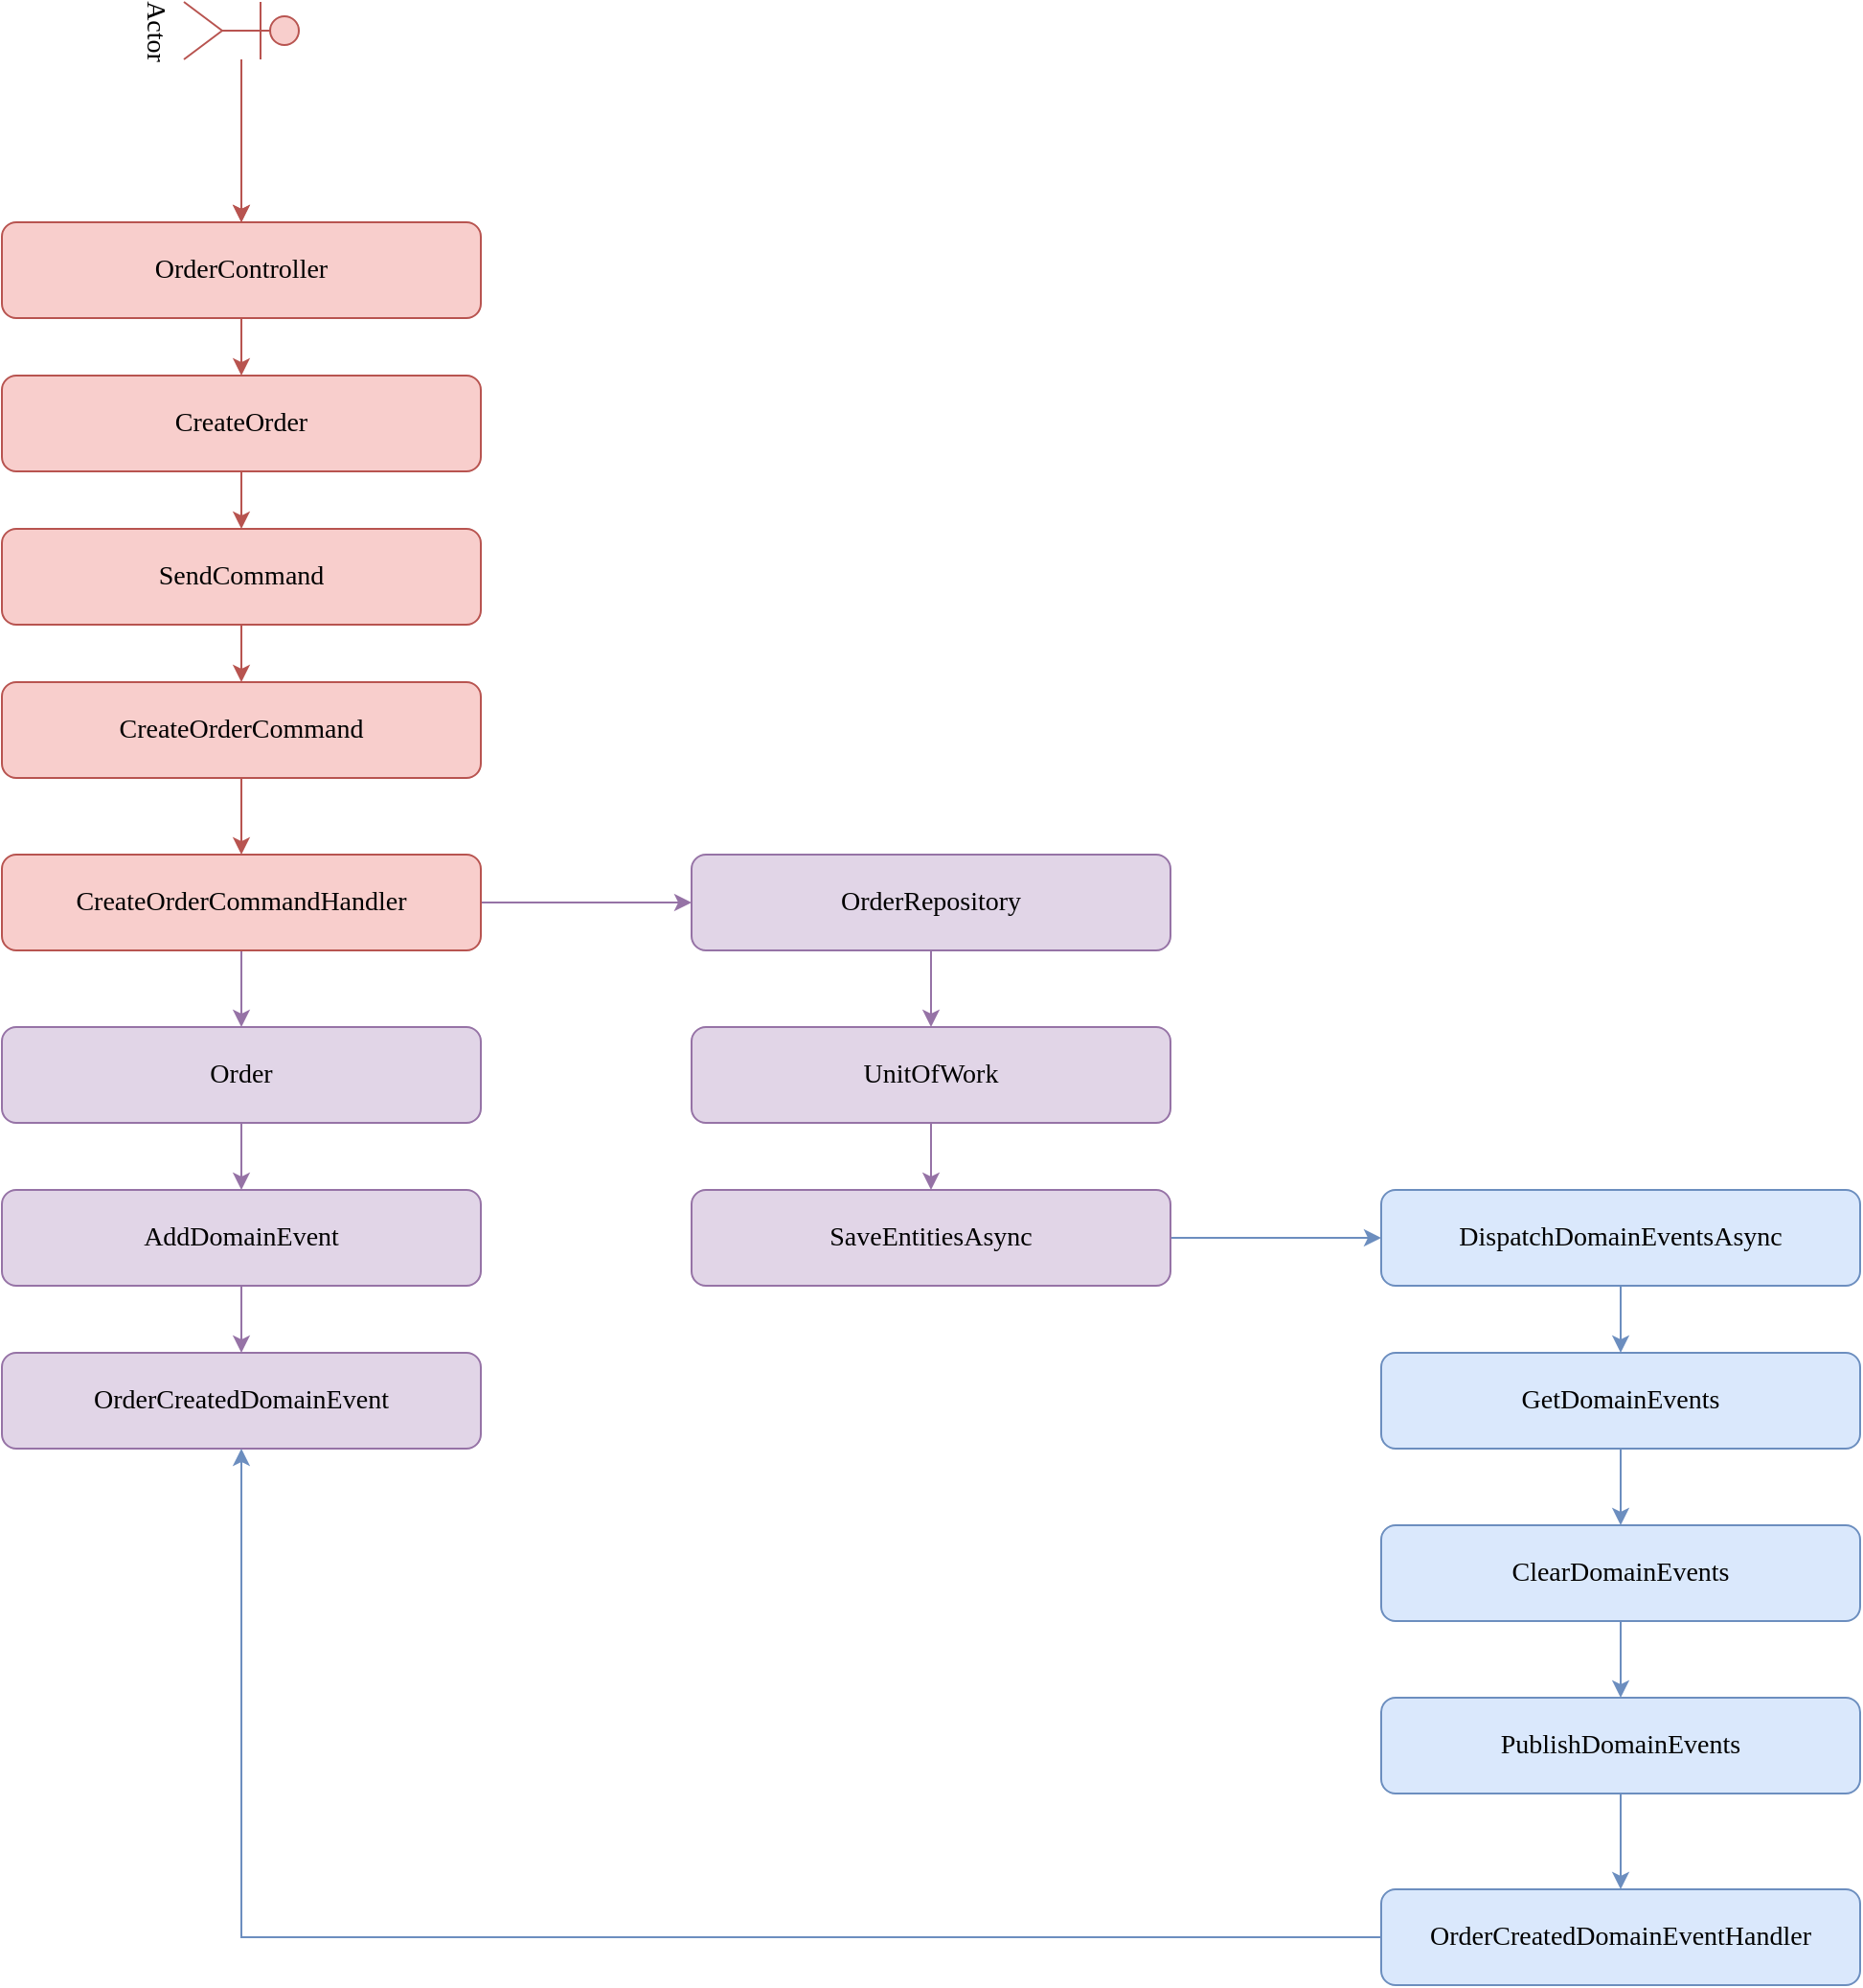 <mxfile version="13.6.2" type="device"><diagram id="khla0h4TnM9g4dEJ3k6v" name="第 1 页"><mxGraphModel dx="1088" dy="872" grid="1" gridSize="10" guides="1" tooltips="1" connect="1" arrows="1" fold="1" page="1" pageScale="1" pageWidth="827" pageHeight="1169" math="0" shadow="0"><root><mxCell id="0"/><mxCell id="1" parent="0"/><mxCell id="52AhT6aDXViAPHHtpI_T-20" style="edgeStyle=orthogonalEdgeStyle;rounded=0;orthogonalLoop=1;jettySize=auto;html=1;entryX=0.5;entryY=0;entryDx=0;entryDy=0;fillColor=#f8cecc;strokeColor=#b85450;fontSize=14;fontFamily=Comic Sans MS;" parent="1" source="52AhT6aDXViAPHHtpI_T-1" target="52AhT6aDXViAPHHtpI_T-2" edge="1"><mxGeometry relative="1" as="geometry"/></mxCell><mxCell id="52AhT6aDXViAPHHtpI_T-1" value="OrderController" style="rounded=1;whiteSpace=wrap;html=1;fillColor=#f8cecc;strokeColor=#b85450;fontSize=14;fontFamily=Comic Sans MS;" parent="1" vertex="1"><mxGeometry x="20" y="140" width="250" height="50" as="geometry"/></mxCell><mxCell id="52AhT6aDXViAPHHtpI_T-21" style="edgeStyle=orthogonalEdgeStyle;rounded=0;orthogonalLoop=1;jettySize=auto;html=1;entryX=0.5;entryY=0;entryDx=0;entryDy=0;fillColor=#f8cecc;strokeColor=#b85450;fontSize=14;fontFamily=Comic Sans MS;" parent="1" source="52AhT6aDXViAPHHtpI_T-2" target="52AhT6aDXViAPHHtpI_T-3" edge="1"><mxGeometry relative="1" as="geometry"/></mxCell><mxCell id="52AhT6aDXViAPHHtpI_T-2" value="CreateOrder" style="rounded=1;whiteSpace=wrap;html=1;fillColor=#f8cecc;strokeColor=#b85450;fontSize=14;fontFamily=Comic Sans MS;" parent="1" vertex="1"><mxGeometry x="20" y="220" width="250" height="50" as="geometry"/></mxCell><mxCell id="52AhT6aDXViAPHHtpI_T-22" style="edgeStyle=orthogonalEdgeStyle;rounded=0;orthogonalLoop=1;jettySize=auto;html=1;entryX=0.5;entryY=0;entryDx=0;entryDy=0;fillColor=#f8cecc;strokeColor=#b85450;fontSize=14;fontFamily=Comic Sans MS;" parent="1" source="52AhT6aDXViAPHHtpI_T-3" target="52AhT6aDXViAPHHtpI_T-4" edge="1"><mxGeometry relative="1" as="geometry"/></mxCell><mxCell id="52AhT6aDXViAPHHtpI_T-3" value="SendCommand" style="rounded=1;whiteSpace=wrap;html=1;fillColor=#f8cecc;strokeColor=#b85450;fontSize=14;fontFamily=Comic Sans MS;" parent="1" vertex="1"><mxGeometry x="20" y="300" width="250" height="50" as="geometry"/></mxCell><mxCell id="52AhT6aDXViAPHHtpI_T-23" value="" style="edgeStyle=orthogonalEdgeStyle;rounded=0;orthogonalLoop=1;jettySize=auto;html=1;fillColor=#f8cecc;strokeColor=#b85450;fontSize=14;fontFamily=Comic Sans MS;" parent="1" source="52AhT6aDXViAPHHtpI_T-4" target="52AhT6aDXViAPHHtpI_T-5" edge="1"><mxGeometry relative="1" as="geometry"/></mxCell><mxCell id="52AhT6aDXViAPHHtpI_T-4" value="CreateOrderCommand" style="rounded=1;whiteSpace=wrap;html=1;fillColor=#f8cecc;strokeColor=#b85450;fontSize=14;fontFamily=Comic Sans MS;" parent="1" vertex="1"><mxGeometry x="20" y="380" width="250" height="50" as="geometry"/></mxCell><mxCell id="52AhT6aDXViAPHHtpI_T-24" style="edgeStyle=orthogonalEdgeStyle;rounded=0;orthogonalLoop=1;jettySize=auto;html=1;entryX=0.5;entryY=0;entryDx=0;entryDy=0;fillColor=#e1d5e7;strokeColor=#9673a6;fontSize=14;fontFamily=Comic Sans MS;" parent="1" source="52AhT6aDXViAPHHtpI_T-5" target="52AhT6aDXViAPHHtpI_T-6" edge="1"><mxGeometry relative="1" as="geometry"/></mxCell><mxCell id="52AhT6aDXViAPHHtpI_T-27" style="edgeStyle=orthogonalEdgeStyle;rounded=0;orthogonalLoop=1;jettySize=auto;html=1;entryX=0;entryY=0.5;entryDx=0;entryDy=0;fillColor=#e1d5e7;strokeColor=#9673a6;fontSize=14;fontFamily=Comic Sans MS;" parent="1" source="52AhT6aDXViAPHHtpI_T-5" target="52AhT6aDXViAPHHtpI_T-9" edge="1"><mxGeometry relative="1" as="geometry"/></mxCell><mxCell id="52AhT6aDXViAPHHtpI_T-5" value="CreateOrderCommandHandler" style="rounded=1;whiteSpace=wrap;html=1;fillColor=#f8cecc;strokeColor=#b85450;fontSize=14;fontFamily=Comic Sans MS;" parent="1" vertex="1"><mxGeometry x="20" y="470" width="250" height="50" as="geometry"/></mxCell><mxCell id="52AhT6aDXViAPHHtpI_T-25" style="edgeStyle=orthogonalEdgeStyle;rounded=0;orthogonalLoop=1;jettySize=auto;html=1;entryX=0.5;entryY=0;entryDx=0;entryDy=0;fillColor=#e1d5e7;strokeColor=#9673a6;fontSize=14;fontFamily=Comic Sans MS;" parent="1" source="52AhT6aDXViAPHHtpI_T-6" target="52AhT6aDXViAPHHtpI_T-7" edge="1"><mxGeometry relative="1" as="geometry"/></mxCell><mxCell id="52AhT6aDXViAPHHtpI_T-6" value="Order" style="rounded=1;whiteSpace=wrap;html=1;fillColor=#e1d5e7;strokeColor=#9673a6;fontSize=14;fontFamily=Comic Sans MS;" parent="1" vertex="1"><mxGeometry x="20" y="560" width="250" height="50" as="geometry"/></mxCell><mxCell id="52AhT6aDXViAPHHtpI_T-26" style="edgeStyle=orthogonalEdgeStyle;rounded=0;orthogonalLoop=1;jettySize=auto;html=1;entryX=0.5;entryY=0;entryDx=0;entryDy=0;fillColor=#e1d5e7;strokeColor=#9673a6;fontSize=14;fontFamily=Comic Sans MS;" parent="1" source="52AhT6aDXViAPHHtpI_T-7" target="52AhT6aDXViAPHHtpI_T-8" edge="1"><mxGeometry relative="1" as="geometry"/></mxCell><mxCell id="52AhT6aDXViAPHHtpI_T-7" value="AddDomainEvent" style="rounded=1;whiteSpace=wrap;html=1;fillColor=#e1d5e7;strokeColor=#9673a6;fontSize=14;fontFamily=Comic Sans MS;" parent="1" vertex="1"><mxGeometry x="20" y="645" width="250" height="50" as="geometry"/></mxCell><mxCell id="52AhT6aDXViAPHHtpI_T-8" value="OrderCreatedDomainEvent" style="rounded=1;whiteSpace=wrap;html=1;fillColor=#e1d5e7;strokeColor=#9673a6;fontSize=14;fontFamily=Comic Sans MS;" parent="1" vertex="1"><mxGeometry x="20" y="730" width="250" height="50" as="geometry"/></mxCell><mxCell id="52AhT6aDXViAPHHtpI_T-28" style="edgeStyle=orthogonalEdgeStyle;rounded=0;orthogonalLoop=1;jettySize=auto;html=1;entryX=0.5;entryY=0;entryDx=0;entryDy=0;fillColor=#e1d5e7;strokeColor=#9673a6;fontSize=14;fontFamily=Comic Sans MS;" parent="1" source="52AhT6aDXViAPHHtpI_T-9" target="52AhT6aDXViAPHHtpI_T-10" edge="1"><mxGeometry relative="1" as="geometry"/></mxCell><mxCell id="52AhT6aDXViAPHHtpI_T-9" value="OrderRepository" style="rounded=1;whiteSpace=wrap;html=1;fillColor=#e1d5e7;strokeColor=#9673a6;fontSize=14;fontFamily=Comic Sans MS;" parent="1" vertex="1"><mxGeometry x="380" y="470" width="250" height="50" as="geometry"/></mxCell><mxCell id="52AhT6aDXViAPHHtpI_T-29" style="edgeStyle=orthogonalEdgeStyle;rounded=0;orthogonalLoop=1;jettySize=auto;html=1;entryX=0.5;entryY=0;entryDx=0;entryDy=0;fillColor=#e1d5e7;strokeColor=#9673a6;fontSize=14;fontFamily=Comic Sans MS;" parent="1" source="52AhT6aDXViAPHHtpI_T-10" target="52AhT6aDXViAPHHtpI_T-11" edge="1"><mxGeometry relative="1" as="geometry"/></mxCell><mxCell id="52AhT6aDXViAPHHtpI_T-10" value="UnitOfWork" style="rounded=1;whiteSpace=wrap;html=1;fillColor=#e1d5e7;strokeColor=#9673a6;fontSize=14;fontFamily=Comic Sans MS;" parent="1" vertex="1"><mxGeometry x="380" y="560" width="250" height="50" as="geometry"/></mxCell><mxCell id="52AhT6aDXViAPHHtpI_T-30" style="edgeStyle=orthogonalEdgeStyle;rounded=0;orthogonalLoop=1;jettySize=auto;html=1;entryX=0;entryY=0.5;entryDx=0;entryDy=0;fillColor=#dae8fc;strokeColor=#6c8ebf;fontSize=14;fontFamily=Comic Sans MS;" parent="1" source="52AhT6aDXViAPHHtpI_T-11" target="52AhT6aDXViAPHHtpI_T-12" edge="1"><mxGeometry relative="1" as="geometry"/></mxCell><mxCell id="52AhT6aDXViAPHHtpI_T-11" value="SaveEntitiesAsync" style="rounded=1;whiteSpace=wrap;html=1;fillColor=#e1d5e7;strokeColor=#9673a6;fontSize=14;fontFamily=Comic Sans MS;" parent="1" vertex="1"><mxGeometry x="380" y="645" width="250" height="50" as="geometry"/></mxCell><mxCell id="52AhT6aDXViAPHHtpI_T-31" style="edgeStyle=orthogonalEdgeStyle;rounded=0;orthogonalLoop=1;jettySize=auto;html=1;entryX=0.5;entryY=0;entryDx=0;entryDy=0;fillColor=#dae8fc;strokeColor=#6c8ebf;fontSize=14;fontFamily=Comic Sans MS;" parent="1" source="52AhT6aDXViAPHHtpI_T-12" target="52AhT6aDXViAPHHtpI_T-13" edge="1"><mxGeometry relative="1" as="geometry"/></mxCell><mxCell id="52AhT6aDXViAPHHtpI_T-12" value="DispatchDomainEventsAsync" style="rounded=1;whiteSpace=wrap;html=1;fillColor=#dae8fc;strokeColor=#6c8ebf;fontSize=14;fontFamily=Comic Sans MS;" parent="1" vertex="1"><mxGeometry x="740" y="645" width="250" height="50" as="geometry"/></mxCell><mxCell id="52AhT6aDXViAPHHtpI_T-32" style="edgeStyle=orthogonalEdgeStyle;rounded=0;orthogonalLoop=1;jettySize=auto;html=1;entryX=0.5;entryY=0;entryDx=0;entryDy=0;fillColor=#dae8fc;strokeColor=#6c8ebf;fontSize=14;fontFamily=Comic Sans MS;" parent="1" source="52AhT6aDXViAPHHtpI_T-13" target="52AhT6aDXViAPHHtpI_T-14" edge="1"><mxGeometry relative="1" as="geometry"/></mxCell><mxCell id="52AhT6aDXViAPHHtpI_T-13" value="GetDomainEvents" style="rounded=1;whiteSpace=wrap;html=1;fillColor=#dae8fc;strokeColor=#6c8ebf;fontSize=14;fontFamily=Comic Sans MS;" parent="1" vertex="1"><mxGeometry x="740" y="730" width="250" height="50" as="geometry"/></mxCell><mxCell id="52AhT6aDXViAPHHtpI_T-33" style="edgeStyle=orthogonalEdgeStyle;rounded=0;orthogonalLoop=1;jettySize=auto;html=1;entryX=0.5;entryY=0;entryDx=0;entryDy=0;fillColor=#dae8fc;strokeColor=#6c8ebf;fontSize=14;fontFamily=Comic Sans MS;" parent="1" source="52AhT6aDXViAPHHtpI_T-14" target="52AhT6aDXViAPHHtpI_T-15" edge="1"><mxGeometry relative="1" as="geometry"/></mxCell><mxCell id="52AhT6aDXViAPHHtpI_T-14" value="ClearDomainEvents" style="rounded=1;whiteSpace=wrap;html=1;fillColor=#dae8fc;strokeColor=#6c8ebf;fontSize=14;fontFamily=Comic Sans MS;" parent="1" vertex="1"><mxGeometry x="740" y="820" width="250" height="50" as="geometry"/></mxCell><mxCell id="52AhT6aDXViAPHHtpI_T-34" style="edgeStyle=orthogonalEdgeStyle;rounded=0;orthogonalLoop=1;jettySize=auto;html=1;entryX=0.5;entryY=0;entryDx=0;entryDy=0;fillColor=#dae8fc;strokeColor=#6c8ebf;fontSize=14;fontFamily=Comic Sans MS;" parent="1" source="52AhT6aDXViAPHHtpI_T-15" target="52AhT6aDXViAPHHtpI_T-16" edge="1"><mxGeometry relative="1" as="geometry"/></mxCell><mxCell id="52AhT6aDXViAPHHtpI_T-15" value="PublishDomainEvents" style="rounded=1;whiteSpace=wrap;html=1;fillColor=#dae8fc;strokeColor=#6c8ebf;fontSize=14;fontFamily=Comic Sans MS;" parent="1" vertex="1"><mxGeometry x="740" y="910" width="250" height="50" as="geometry"/></mxCell><mxCell id="52AhT6aDXViAPHHtpI_T-38" style="edgeStyle=orthogonalEdgeStyle;rounded=0;orthogonalLoop=1;jettySize=auto;html=1;entryX=0.5;entryY=1;entryDx=0;entryDy=0;fontFamily=Comic Sans MS;fontSize=14;fillColor=#dae8fc;strokeColor=#6c8ebf;" parent="1" source="52AhT6aDXViAPHHtpI_T-16" target="52AhT6aDXViAPHHtpI_T-8" edge="1"><mxGeometry relative="1" as="geometry"/></mxCell><mxCell id="52AhT6aDXViAPHHtpI_T-16" value="OrderCreatedDomainEventHandler" style="rounded=1;whiteSpace=wrap;html=1;fillColor=#dae8fc;strokeColor=#6c8ebf;fontSize=14;fontFamily=Comic Sans MS;" parent="1" vertex="1"><mxGeometry x="740" y="1010" width="250" height="50" as="geometry"/></mxCell><mxCell id="52AhT6aDXViAPHHtpI_T-35" style="edgeStyle=orthogonalEdgeStyle;rounded=0;orthogonalLoop=1;jettySize=auto;html=1;entryX=0.5;entryY=0;entryDx=0;entryDy=0;fillColor=#f8cecc;strokeColor=#b85450;fontSize=14;fontFamily=Comic Sans MS;" parent="1" source="52AhT6aDXViAPHHtpI_T-18" target="52AhT6aDXViAPHHtpI_T-1" edge="1"><mxGeometry relative="1" as="geometry"/></mxCell><mxCell id="52AhT6aDXViAPHHtpI_T-36" value="" style="edgeStyle=orthogonalEdgeStyle;rounded=0;orthogonalLoop=1;jettySize=auto;html=1;fillColor=#f8cecc;strokeColor=#b85450;fontSize=14;fontFamily=Comic Sans MS;" parent="1" source="52AhT6aDXViAPHHtpI_T-18" target="52AhT6aDXViAPHHtpI_T-1" edge="1"><mxGeometry relative="1" as="geometry"/></mxCell><mxCell id="52AhT6aDXViAPHHtpI_T-18" value="Actor" style="shape=umlActor;verticalLabelPosition=bottom;verticalAlign=top;html=1;outlineConnect=0;rotation=90;fillColor=#f8cecc;strokeColor=#b85450;fontSize=14;fontFamily=Comic Sans MS;" parent="1" vertex="1"><mxGeometry x="130" y="10" width="30" height="60" as="geometry"/></mxCell></root></mxGraphModel></diagram></mxfile>